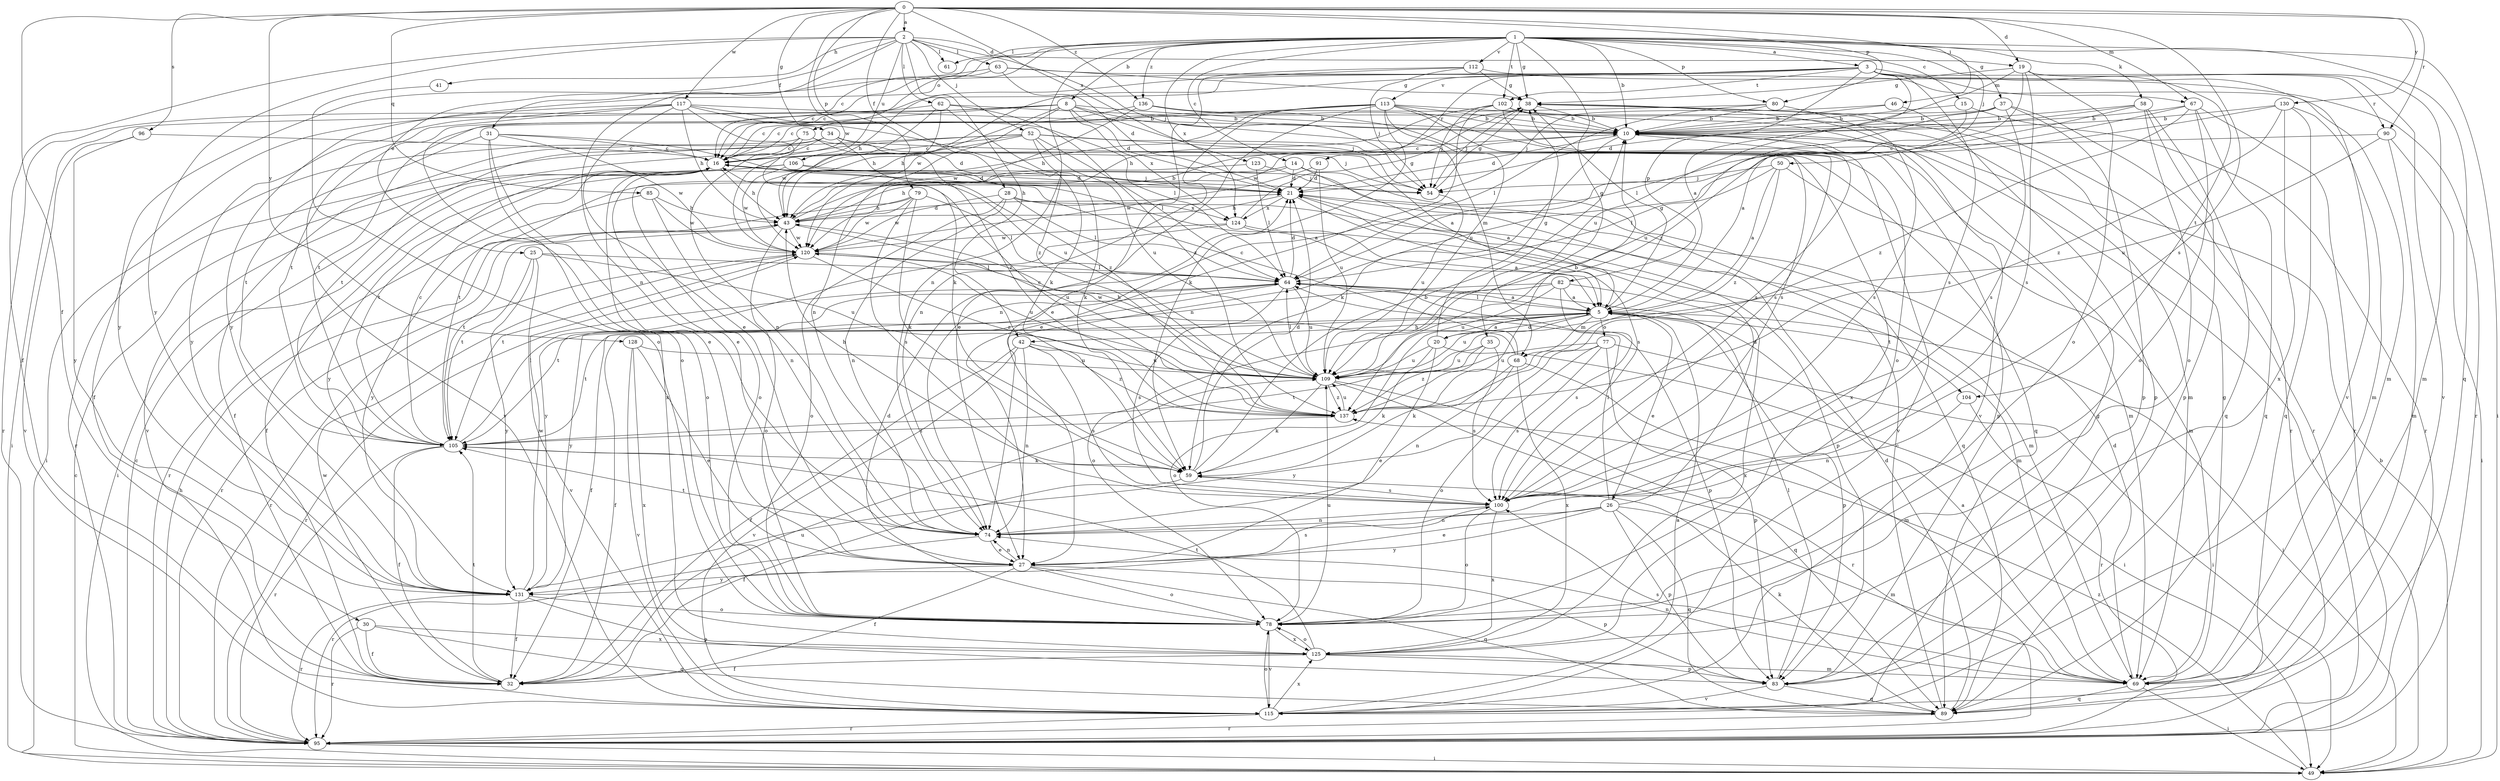 strict digraph  {
0;
1;
2;
3;
5;
8;
10;
14;
15;
16;
19;
20;
21;
25;
26;
27;
28;
30;
31;
32;
34;
35;
37;
38;
41;
42;
43;
46;
49;
50;
52;
54;
58;
59;
61;
62;
63;
64;
67;
68;
69;
74;
75;
77;
78;
79;
80;
82;
83;
85;
89;
90;
91;
95;
96;
100;
102;
104;
105;
106;
109;
112;
113;
115;
117;
120;
123;
124;
125;
128;
130;
131;
136;
137;
0 -> 2  [label=a];
0 -> 19  [label=d];
0 -> 28  [label=f];
0 -> 30  [label=f];
0 -> 34  [label=g];
0 -> 46  [label=i];
0 -> 67  [label=m];
0 -> 79  [label=p];
0 -> 80  [label=p];
0 -> 85  [label=q];
0 -> 90  [label=r];
0 -> 96  [label=s];
0 -> 100  [label=s];
0 -> 117  [label=w];
0 -> 120  [label=w];
0 -> 123  [label=x];
0 -> 128  [label=y];
0 -> 130  [label=y];
0 -> 136  [label=z];
1 -> 3  [label=a];
1 -> 8  [label=b];
1 -> 10  [label=b];
1 -> 14  [label=c];
1 -> 15  [label=c];
1 -> 16  [label=c];
1 -> 25  [label=e];
1 -> 35  [label=g];
1 -> 37  [label=g];
1 -> 38  [label=g];
1 -> 49  [label=i];
1 -> 50  [label=j];
1 -> 58  [label=k];
1 -> 61  [label=l];
1 -> 74  [label=n];
1 -> 75  [label=o];
1 -> 80  [label=p];
1 -> 89  [label=q];
1 -> 102  [label=t];
1 -> 112  [label=v];
1 -> 124  [label=x];
1 -> 136  [label=z];
2 -> 19  [label=d];
2 -> 31  [label=f];
2 -> 32  [label=f];
2 -> 41  [label=h];
2 -> 42  [label=h];
2 -> 52  [label=j];
2 -> 54  [label=j];
2 -> 61  [label=l];
2 -> 62  [label=l];
2 -> 63  [label=l];
2 -> 74  [label=n];
2 -> 106  [label=u];
2 -> 131  [label=y];
3 -> 5  [label=a];
3 -> 16  [label=c];
3 -> 67  [label=m];
3 -> 82  [label=p];
3 -> 90  [label=r];
3 -> 91  [label=r];
3 -> 100  [label=s];
3 -> 102  [label=t];
3 -> 104  [label=t];
3 -> 113  [label=v];
3 -> 115  [label=v];
3 -> 120  [label=w];
3 -> 131  [label=y];
5 -> 20  [label=d];
5 -> 26  [label=e];
5 -> 32  [label=f];
5 -> 38  [label=g];
5 -> 42  [label=h];
5 -> 49  [label=i];
5 -> 64  [label=l];
5 -> 68  [label=m];
5 -> 77  [label=o];
5 -> 78  [label=o];
5 -> 83  [label=p];
5 -> 104  [label=t];
5 -> 105  [label=t];
5 -> 109  [label=u];
8 -> 10  [label=b];
8 -> 16  [label=c];
8 -> 21  [label=d];
8 -> 43  [label=h];
8 -> 49  [label=i];
8 -> 54  [label=j];
8 -> 68  [label=m];
8 -> 74  [label=n];
8 -> 78  [label=o];
8 -> 124  [label=x];
10 -> 16  [label=c];
10 -> 21  [label=d];
10 -> 49  [label=i];
10 -> 59  [label=k];
10 -> 69  [label=m];
10 -> 83  [label=p];
10 -> 115  [label=v];
14 -> 5  [label=a];
14 -> 21  [label=d];
14 -> 43  [label=h];
14 -> 89  [label=q];
14 -> 105  [label=t];
15 -> 5  [label=a];
15 -> 10  [label=b];
15 -> 95  [label=r];
16 -> 21  [label=d];
16 -> 43  [label=h];
16 -> 54  [label=j];
16 -> 78  [label=o];
16 -> 105  [label=t];
16 -> 131  [label=y];
19 -> 38  [label=g];
19 -> 69  [label=m];
19 -> 78  [label=o];
19 -> 100  [label=s];
19 -> 109  [label=u];
19 -> 115  [label=v];
19 -> 137  [label=z];
20 -> 5  [label=a];
20 -> 27  [label=e];
20 -> 38  [label=g];
20 -> 49  [label=i];
20 -> 59  [label=k];
20 -> 109  [label=u];
21 -> 43  [label=h];
21 -> 83  [label=p];
21 -> 100  [label=s];
21 -> 124  [label=x];
25 -> 64  [label=l];
25 -> 105  [label=t];
25 -> 109  [label=u];
25 -> 115  [label=v];
25 -> 131  [label=y];
26 -> 21  [label=d];
26 -> 27  [label=e];
26 -> 64  [label=l];
26 -> 69  [label=m];
26 -> 74  [label=n];
26 -> 83  [label=p];
26 -> 89  [label=q];
26 -> 131  [label=y];
27 -> 32  [label=f];
27 -> 74  [label=n];
27 -> 78  [label=o];
27 -> 83  [label=p];
27 -> 89  [label=q];
27 -> 100  [label=s];
27 -> 131  [label=y];
28 -> 64  [label=l];
28 -> 69  [label=m];
28 -> 74  [label=n];
28 -> 78  [label=o];
28 -> 120  [label=w];
28 -> 124  [label=x];
30 -> 32  [label=f];
30 -> 89  [label=q];
30 -> 95  [label=r];
30 -> 125  [label=x];
31 -> 16  [label=c];
31 -> 27  [label=e];
31 -> 105  [label=t];
31 -> 109  [label=u];
31 -> 120  [label=w];
31 -> 125  [label=x];
32 -> 105  [label=t];
32 -> 109  [label=u];
32 -> 120  [label=w];
34 -> 5  [label=a];
34 -> 16  [label=c];
34 -> 21  [label=d];
34 -> 32  [label=f];
34 -> 105  [label=t];
34 -> 137  [label=z];
35 -> 100  [label=s];
35 -> 105  [label=t];
35 -> 109  [label=u];
35 -> 137  [label=z];
37 -> 10  [label=b];
37 -> 83  [label=p];
37 -> 95  [label=r];
37 -> 100  [label=s];
37 -> 105  [label=t];
37 -> 109  [label=u];
38 -> 10  [label=b];
38 -> 54  [label=j];
38 -> 95  [label=r];
38 -> 120  [label=w];
41 -> 78  [label=o];
42 -> 32  [label=f];
42 -> 74  [label=n];
42 -> 100  [label=s];
42 -> 109  [label=u];
42 -> 115  [label=v];
42 -> 137  [label=z];
43 -> 10  [label=b];
43 -> 21  [label=d];
43 -> 78  [label=o];
43 -> 95  [label=r];
43 -> 105  [label=t];
43 -> 109  [label=u];
43 -> 120  [label=w];
46 -> 10  [label=b];
46 -> 54  [label=j];
46 -> 83  [label=p];
49 -> 10  [label=b];
49 -> 16  [label=c];
49 -> 137  [label=z];
50 -> 5  [label=a];
50 -> 54  [label=j];
50 -> 64  [label=l];
50 -> 69  [label=m];
50 -> 137  [label=z];
52 -> 16  [label=c];
52 -> 27  [label=e];
52 -> 59  [label=k];
52 -> 64  [label=l];
52 -> 89  [label=q];
52 -> 95  [label=r];
52 -> 109  [label=u];
52 -> 115  [label=v];
52 -> 125  [label=x];
54 -> 38  [label=g];
54 -> 109  [label=u];
58 -> 10  [label=b];
58 -> 21  [label=d];
58 -> 64  [label=l];
58 -> 78  [label=o];
58 -> 83  [label=p];
58 -> 89  [label=q];
59 -> 10  [label=b];
59 -> 21  [label=d];
59 -> 32  [label=f];
59 -> 43  [label=h];
59 -> 100  [label=s];
62 -> 10  [label=b];
62 -> 43  [label=h];
62 -> 59  [label=k];
62 -> 95  [label=r];
62 -> 120  [label=w];
62 -> 137  [label=z];
63 -> 16  [label=c];
63 -> 21  [label=d];
63 -> 38  [label=g];
63 -> 69  [label=m];
63 -> 131  [label=y];
64 -> 5  [label=a];
64 -> 21  [label=d];
64 -> 83  [label=p];
64 -> 95  [label=r];
64 -> 100  [label=s];
64 -> 105  [label=t];
64 -> 109  [label=u];
64 -> 131  [label=y];
67 -> 10  [label=b];
67 -> 74  [label=n];
67 -> 78  [label=o];
67 -> 89  [label=q];
67 -> 95  [label=r];
67 -> 137  [label=z];
68 -> 16  [label=c];
68 -> 59  [label=k];
68 -> 69  [label=m];
68 -> 74  [label=n];
68 -> 120  [label=w];
68 -> 125  [label=x];
69 -> 5  [label=a];
69 -> 21  [label=d];
69 -> 38  [label=g];
69 -> 49  [label=i];
69 -> 74  [label=n];
69 -> 89  [label=q];
69 -> 100  [label=s];
74 -> 27  [label=e];
74 -> 95  [label=r];
74 -> 105  [label=t];
75 -> 16  [label=c];
75 -> 49  [label=i];
75 -> 54  [label=j];
75 -> 74  [label=n];
75 -> 137  [label=z];
77 -> 49  [label=i];
77 -> 78  [label=o];
77 -> 83  [label=p];
77 -> 100  [label=s];
77 -> 109  [label=u];
77 -> 131  [label=y];
78 -> 21  [label=d];
78 -> 109  [label=u];
78 -> 115  [label=v];
78 -> 125  [label=x];
79 -> 43  [label=h];
79 -> 59  [label=k];
79 -> 64  [label=l];
79 -> 100  [label=s];
79 -> 120  [label=w];
79 -> 131  [label=y];
80 -> 10  [label=b];
80 -> 64  [label=l];
80 -> 100  [label=s];
80 -> 105  [label=t];
82 -> 5  [label=a];
82 -> 32  [label=f];
82 -> 78  [label=o];
82 -> 100  [label=s];
82 -> 109  [label=u];
82 -> 125  [label=x];
83 -> 64  [label=l];
83 -> 89  [label=q];
83 -> 115  [label=v];
85 -> 43  [label=h];
85 -> 74  [label=n];
85 -> 95  [label=r];
85 -> 120  [label=w];
89 -> 16  [label=c];
89 -> 21  [label=d];
89 -> 59  [label=k];
89 -> 95  [label=r];
90 -> 16  [label=c];
90 -> 49  [label=i];
90 -> 69  [label=m];
90 -> 109  [label=u];
91 -> 21  [label=d];
91 -> 109  [label=u];
91 -> 120  [label=w];
95 -> 16  [label=c];
95 -> 43  [label=h];
95 -> 49  [label=i];
96 -> 16  [label=c];
96 -> 115  [label=v];
96 -> 131  [label=y];
100 -> 74  [label=n];
100 -> 78  [label=o];
100 -> 125  [label=x];
102 -> 10  [label=b];
102 -> 27  [label=e];
102 -> 43  [label=h];
102 -> 54  [label=j];
102 -> 69  [label=m];
102 -> 100  [label=s];
104 -> 74  [label=n];
104 -> 95  [label=r];
105 -> 16  [label=c];
105 -> 32  [label=f];
105 -> 59  [label=k];
105 -> 64  [label=l];
105 -> 95  [label=r];
106 -> 5  [label=a];
106 -> 21  [label=d];
106 -> 32  [label=f];
106 -> 49  [label=i];
106 -> 120  [label=w];
109 -> 43  [label=h];
109 -> 59  [label=k];
109 -> 64  [label=l];
109 -> 89  [label=q];
109 -> 95  [label=r];
109 -> 137  [label=z];
112 -> 27  [label=e];
112 -> 38  [label=g];
112 -> 43  [label=h];
112 -> 54  [label=j];
112 -> 95  [label=r];
113 -> 10  [label=b];
113 -> 16  [label=c];
113 -> 27  [label=e];
113 -> 43  [label=h];
113 -> 59  [label=k];
113 -> 74  [label=n];
113 -> 78  [label=o];
113 -> 100  [label=s];
113 -> 109  [label=u];
113 -> 115  [label=v];
115 -> 5  [label=a];
115 -> 38  [label=g];
115 -> 78  [label=o];
115 -> 95  [label=r];
115 -> 125  [label=x];
117 -> 10  [label=b];
117 -> 27  [label=e];
117 -> 32  [label=f];
117 -> 43  [label=h];
117 -> 59  [label=k];
117 -> 64  [label=l];
117 -> 115  [label=v];
117 -> 131  [label=y];
117 -> 137  [label=z];
120 -> 64  [label=l];
120 -> 95  [label=r];
120 -> 105  [label=t];
120 -> 109  [label=u];
120 -> 137  [label=z];
123 -> 54  [label=j];
123 -> 64  [label=l];
123 -> 78  [label=o];
124 -> 5  [label=a];
124 -> 38  [label=g];
124 -> 69  [label=m];
124 -> 120  [label=w];
124 -> 131  [label=y];
125 -> 32  [label=f];
125 -> 69  [label=m];
125 -> 78  [label=o];
125 -> 83  [label=p];
125 -> 105  [label=t];
128 -> 27  [label=e];
128 -> 109  [label=u];
128 -> 115  [label=v];
128 -> 125  [label=x];
130 -> 10  [label=b];
130 -> 69  [label=m];
130 -> 74  [label=n];
130 -> 89  [label=q];
130 -> 125  [label=x];
130 -> 137  [label=z];
131 -> 32  [label=f];
131 -> 78  [label=o];
131 -> 83  [label=p];
131 -> 95  [label=r];
131 -> 120  [label=w];
136 -> 10  [label=b];
136 -> 16  [label=c];
136 -> 100  [label=s];
136 -> 120  [label=w];
137 -> 10  [label=b];
137 -> 16  [label=c];
137 -> 105  [label=t];
137 -> 109  [label=u];
}
